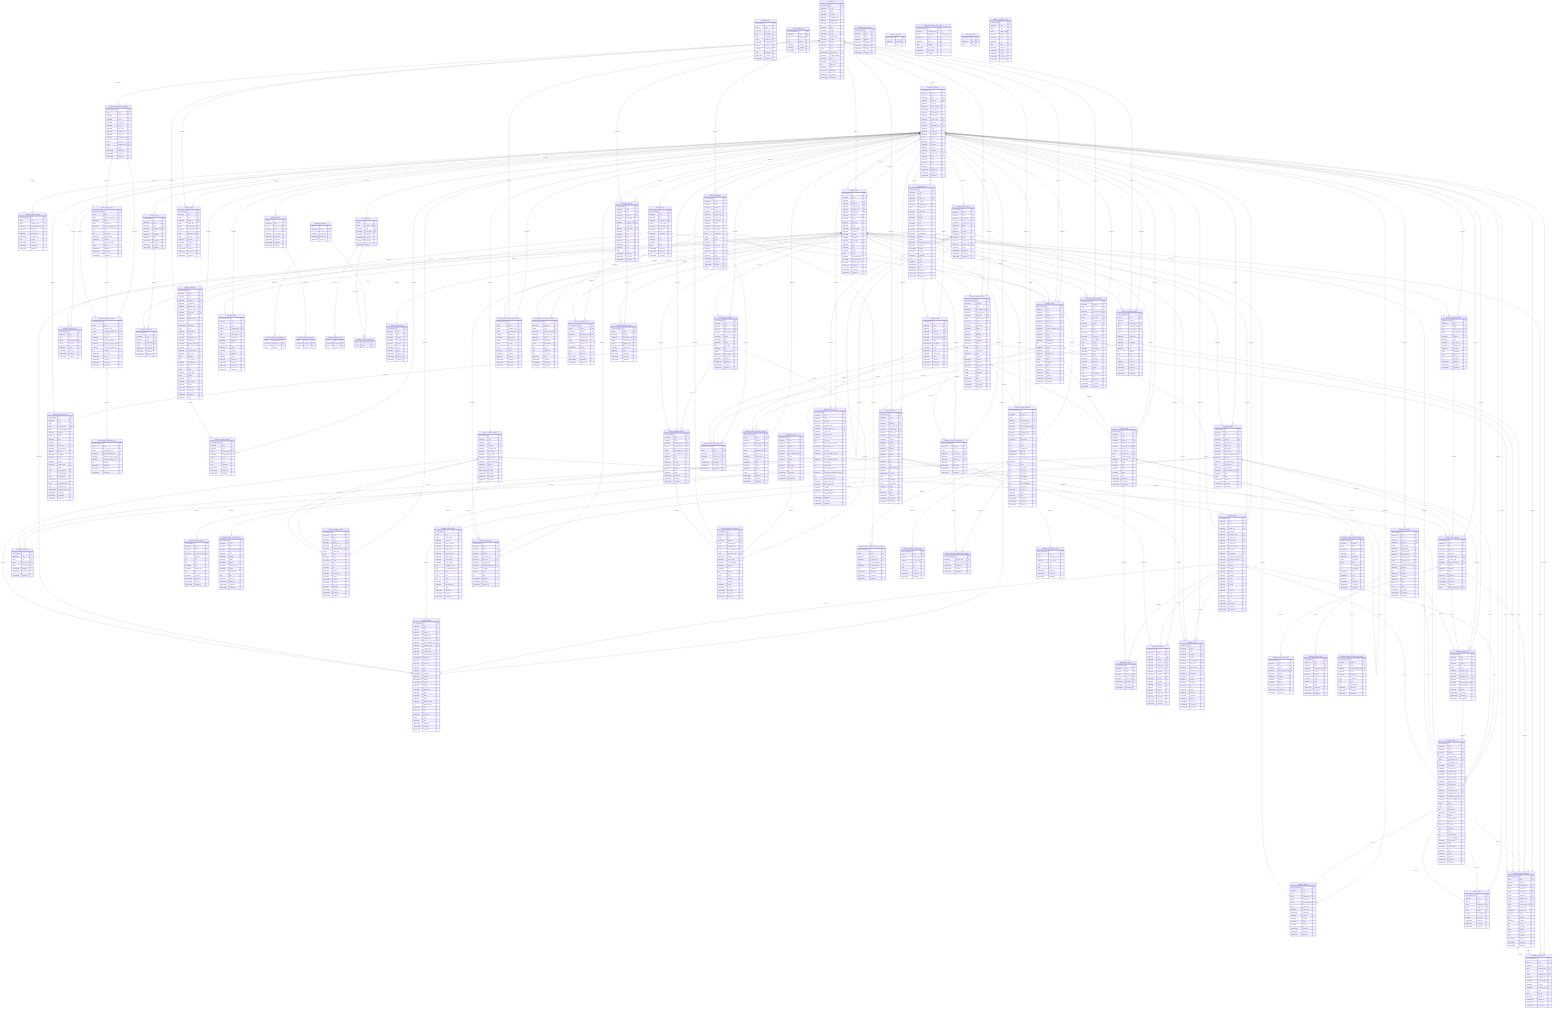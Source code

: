 erDiagram

  fleetbase_activity {
    INTUNSIGNED id PK
    CHAR uuid
    VARCHAR log_name
    TEXT description
    CHAR company_id
    CHAR subject_id
    VARCHAR subject_type
    CHAR causer_id
    VARCHAR causer_type
    TEXT properties
    TIMESTAMP created_at
    TIMESTAMP updated_at
  }

  fleetbase_api_credentials {
    INTUNSIGNED id PK
    VARCHAR _key
    VARCHAR uuid UK
    VARCHAR user_uuid FK
    VARCHAR company_uuid FK
    VARCHAR name
    VARCHAR key
    VARCHAR secret
    INT test_mode
    VARCHAR api
    JSON browser_origins
    DATETIME last_used_at
    DATETIME expires_at
    TIMESTAMP deleted_at
    TIMESTAMP created_at
    TIMESTAMP updated_at
  }

  fleetbase_api_events {
    INTUNSIGNED id PK
    VARCHAR _key
    VARCHAR uuid UK
    VARCHAR public_id UK
    VARCHAR company_uuid
    VARCHAR api_credential_uuid
    VARCHAR event
    VARCHAR source
    JSON data
    VARCHAR description
    VARCHAR method
    TIMESTAMP deleted_at
    TIMESTAMP created_at
    TIMESTAMP updated_at
  }

  fleetbase_api_request_logs {
    INTUNSIGNED id PK
    VARCHAR _key
    CHAR uuid UK
    CHAR company_uuid FK
    CHAR api_credential_uuid FK
    VARCHAR public_id
    VARCHAR method
    VARCHAR path
    VARCHAR full_url
    VARCHAR status_code
    VARCHAR reason_phrase
    DECIMAL duration
    VARCHAR ip_address
    VARCHAR version
    VARCHAR source
    VARCHAR content_type
    JSON related
    JSON query_params
    JSON request_headers
    JSON request_body
    MEDIUMTEXT request_raw_body
    JSON response_headers
    JSON response_body
    MEDIUMTEXT response_raw_body
    TIMESTAMP created_at
    TIMESTAMP updated_at
    TIMESTAMP deleted_at
  }

  fleetbase_billing_customers {
    BIGINTUNSIGNED id PK
    CHAR uuid
    CHAR company_uuid FK
    VARCHAR payment_gateway_id
    VARCHAR pm_type
    VARCHAR pm_last_four
    TIMESTAMP trial_ends_at
    JSON options
    TIMESTAMP deleted_at
    TIMESTAMP created_at
    TIMESTAMP updated_at
  }

  fleetbase_billing_payment_gateways {
    BIGINTUNSIGNED id PK
    CHAR uuid
    VARCHAR name
    VARCHAR code
    VARCHAR description
    VARCHAR api_key
    VARCHAR api_secret
    VARCHAR callback_url
    VARCHAR return_url
    VARCHAR webhook_secret
    CHAR logo_uuid FK
    CHAR backdrop_uuid FK
    JSON options
    TIMESTAMP deleted_at
    TIMESTAMP created_at
    TIMESTAMP updated_at
  }

  fleetbase_billing_plans {
    BIGINTUNSIGNED id PK
    CHAR uuid
    CHAR payment_gateway_uuid FK
    VARCHAR name
    TEXT description
    VARCHAR payment_gateway_id
    INT price
    BIT recurring
    VARCHAR billing_period
    VARCHAR interval
    INT trial_period_days
    JSON options
    TIMESTAMP deleted_at
    TIMESTAMP created_at
    TIMESTAMP updated_at
  }

  fleetbase_billing_subscription_items {
    BIGINTUNSIGNED id PK
    CHAR uuid
    CHAR subscription_uuid FK
    VARCHAR payment_gateway_id
    VARCHAR payment_gateway_product
    VARCHAR payment_gateway_price
    INT quantity
    TIMESTAMP deleted_at
    TIMESTAMP created_at
    TIMESTAMP updated_at
  }

  fleetbase_billing_subscriptions {
    BIGINTUNSIGNED id PK
    CHAR uuid
    CHAR company_uuid FK
    CHAR payment_gateway_uuid FK
    CHAR plan_uuid FK
    VARCHAR name
    VARCHAR payment_gateway_id
    VARCHAR payment_gateway_status
    VARCHAR payment_gateway_price
    INT quantity
    TIMESTAMP trial_ends_at
    TIMESTAMP ends_at
    TIMESTAMP deleted_at
    TIMESTAMP created_at
    TIMESTAMP updated_at
  }

  fleetbase_categories {
    INTUNSIGNED id PK
    VARCHAR _key
    VARCHAR uuid UK
    VARCHAR public_id
    VARCHAR company_uuid
    VARCHAR parent_uuid
    VARCHAR owner_uuid
    VARCHAR owner_type
    VARCHAR name
    VARCHAR internal_id
    VARCHAR description
    JSON translations
    JSON tags
    JSON meta
    VARCHAR icon
    VARCHAR icon_color
    VARCHAR for
    VARCHAR slug
    VARCHAR order
    TIMESTAMP deleted_at
    TIMESTAMP created_at
    TIMESTAMP updated_at
    CHAR icon_file_uuid FK
  }

  fleetbase_companies {
    INTUNSIGNED id PK
    VARCHAR _key
    VARCHAR uuid UK
    VARCHAR public_id UK
    VARCHAR stripe_id
    VARCHAR stripe_connect_id
    TIMESTAMP trial_ends_at
    VARCHAR card_last_four
    VARCHAR card_brand
    VARCHAR owner_uuid FK
    VARCHAR logo_uuid FK
    VARCHAR backdrop_uuid FK
    VARCHAR name
    VARCHAR website_url
    VARCHAR description
    JSON options
    VARCHAR phone
    VARCHAR currency
    VARCHAR country
    VARCHAR timezone
    VARCHAR place_uuid FK
    VARCHAR plan
    VARCHAR status
    VARCHAR type
    VARCHAR slug
    TIMESTAMP deleted_at
    TIMESTAMP created_at
    TIMESTAMP updated_at
  }

  fleetbase_company_users {
    INTUNSIGNED id PK
    VARCHAR _key
    CHAR uuid UK
    CHAR company_uuid FK
    CHAR user_uuid FK
    VARCHAR status
    TIMESTAMP deleted_at
    TIMESTAMP created_at
    TIMESTAMP updated_at
  }

  fleetbase_contacts {
    INTUNSIGNED id PK
    VARCHAR _key
    VARCHAR uuid UK
    VARCHAR public_id UK
    VARCHAR internal_id
    VARCHAR company_uuid FK
    CHAR user_uuid
    VARCHAR photo_uuid FK
    VARCHAR name
    VARCHAR title
    VARCHAR email
    VARCHAR phone
    VARCHAR type
    VARCHAR slug
    JSON meta
    TIMESTAMP deleted_at
    TIMESTAMP created_at
    TIMESTAMP updated_at
  }

  fleetbase_drivers {
    INTUNSIGNED id PK
    VARCHAR _key
    VARCHAR uuid UK
    VARCHAR public_id UK
    VARCHAR internal_id
    VARCHAR company_uuid FK
    VARCHAR vehicle_uuid FK
    VARCHAR vendor_uuid FK
    VARCHAR vendor_type
    VARCHAR current_job_uuid FK
    VARCHAR user_uuid FK
    VARCHAR auth_token
    VARCHAR drivers_license_number
    VARCHAR signup_token_used
    GEOMETRY location
    VARCHAR latitude
    VARCHAR longitude
    VARCHAR heading
    VARCHAR bearing
    VARCHAR speed
    VARCHAR altitude
    VARCHAR country
    VARCHAR city
    VARCHAR currency
    INT online
    VARCHAR status
    VARCHAR slug
    TIMESTAMP deleted_at
    TIMESTAMP created_at
    TIMESTAMP updated_at
  }

  fleetbase_entities {
    INTUNSIGNED id PK
    VARCHAR _key
    VARCHAR uuid UK
    VARCHAR public_id UK
    VARCHAR payload_uuid FK
    VARCHAR company_uuid FK
    VARCHAR driver_assigned_uuid FK
    VARCHAR destination_uuid FK
    VARCHAR customer_uuid
    VARCHAR customer_type
    VARCHAR tracking_number_uuid FK
    MEDIUMTEXT photo_uuid
    VARCHAR _import_id
    VARCHAR internal_id
    VARCHAR name
    VARCHAR type
    MEDIUMTEXT description
    VARCHAR currency
    MEDIUMTEXT barcode
    MEDIUMTEXT qr_code
    VARCHAR weight
    VARCHAR weight_unit
    VARCHAR length
    VARCHAR width
    VARCHAR height
    VARCHAR dimensions_unit
    INT declared_value
    VARCHAR sku
    VARCHAR price
    VARCHAR sale_price
    JSON meta
    VARCHAR slug
    TIMESTAMP deleted_at
    TIMESTAMP created_at
    TIMESTAMP updated_at
  }

  fleetbase_extension_installs {
    BIGINTUNSIGNED id PK
    VARCHAR _key
    VARCHAR uuid UK
    CHAR extension_uuid FK
    VARCHAR company_uuid FK
    JSON config
    JSON meta
    JSON overwrite
    TIMESTAMP deleted_at
    TIMESTAMP created_at
    TIMESTAMP updated_at
  }

  fleetbase_extensions {
    INTUNSIGNED id PK
    VARCHAR _key
    VARCHAR uuid UK
    VARCHAR public_id UK
    VARCHAR extension_id UK
    VARCHAR author_uuid FK
    VARCHAR category_uuid FK
    VARCHAR type_uuid FK
    VARCHAR name
    VARCHAR display_name
    VARCHAR key
    MEDIUMTEXT description
    JSON tags
    VARCHAR namespace
    VARCHAR version
    VARCHAR component_url
    VARCHAR website_url
    VARCHAR privacy_policy_url
    VARCHAR tos_url
    VARCHAR contact_email
    VARCHAR icon_uuid FK
    JSON domains
    BIT core_service
    VARCHAR internal_route
    VARCHAR fa_icon
    JSON meta
    VARCHAR meta_type
    JSON config
    VARCHAR secret
    VARCHAR client_token
    VARCHAR status
    TIMESTAMP deleted_at
    TIMESTAMP created_at
    TIMESTAMP updated_at
    VARCHAR slug
  }

  fleetbase_failed_jobs {
    BIGINTUNSIGNED id PK
    VARCHAR uuid UK
    TEXT connection
    TEXT queue
    LONGTEXT payload
    LONGTEXT exception
    TIMESTAMP failed_at
  }

  fleetbase_files {
    INTUNSIGNED id PK
    VARCHAR _key
    VARCHAR uuid UK
    VARCHAR public_id
    VARCHAR company_uuid
    VARCHAR uploader_uuid
    VARCHAR subject_uuid
    VARCHAR disk
    VARCHAR caption
    LONGTEXT path
    VARCHAR subject_type
    VARCHAR bucket
    VARCHAR folder
    VARCHAR etag
    JSON meta
    MEDIUMTEXT data_params
    VARCHAR original_filename
    VARCHAR type
    VARCHAR content_type
    INT file_size
    VARCHAR slug
    TIMESTAMP deleted_at
    TIMESTAMP created_at
    TIMESTAMP updated_at
  }

  fleetbase_fleet_drivers {
    INTUNSIGNED id PK
    VARCHAR _key
    VARCHAR uuid UK
    VARCHAR fleet_uuid FK
    VARCHAR driver_uuid FK
    TIMESTAMP deleted_at
    TIMESTAMP created_at
    TIMESTAMP updated_at
  }

  fleetbase_fleet_vehicles {
    INTUNSIGNED id PK
    VARCHAR _key
    CHAR uuid UK
    CHAR fleet_uuid FK
    CHAR vehicle_uuid FK
    TIMESTAMP deleted_at
    TIMESTAMP created_at
    TIMESTAMP updated_at
  }

  fleetbase_fleets {
    INTUNSIGNED id PK
    VARCHAR _key
    VARCHAR uuid UK
    VARCHAR public_id UK
    VARCHAR company_uuid FK
    VARCHAR service_area_uuid FK
    VARCHAR zone_uuid FK
    CHAR vendor_uuid FK
    CHAR parent_fleet_uuid FK
    VARCHAR image_uuid
    VARCHAR name
    VARCHAR color
    VARCHAR task
    VARCHAR status
    VARCHAR slug
    TIMESTAMP deleted_at
    TIMESTAMP created_at
    TIMESTAMP updated_at
  }

  fleetbase_fuel_reports {
    INTUNSIGNED id PK
    VARCHAR _key
    VARCHAR uuid UK
    VARCHAR public_id UK
    VARCHAR company_uuid FK
    VARCHAR driver_uuid FK
    VARCHAR vehicle_uuid FK
    VARCHAR odometer
    GEOMETRY location
    VARCHAR latitude
    VARCHAR longitude
    VARCHAR amount
    VARCHAR currency
    VARCHAR volume
    VARCHAR metric_unit
    TIMESTAMP deleted_at
    TIMESTAMP created_at
    TIMESTAMP updated_at
  }

  fleetbase_group_users {
    INTUNSIGNED id PK
    VARCHAR _key
    VARCHAR uuid UK
    CHAR group_uuid FK
    CHAR user_uuid FK
    TIMESTAMP deleted_at
    TIMESTAMP created_at
    TIMESTAMP updated_at
  }

  fleetbase_groups {
    INTUNSIGNED id PK
    VARCHAR _key
    VARCHAR uuid UK
    VARCHAR company_uuid FK
    VARCHAR name
    VARCHAR description
    VARCHAR slug
    TIMESTAMP deleted_at
    TIMESTAMP created_at
    TIMESTAMP updated_at
  }

  fleetbase_integrated_vendors {
    BIGINTUNSIGNED id PK
    VARCHAR _key
    CHAR uuid UK
    CHAR company_uuid FK
    CHAR created_by_uuid FK
    VARCHAR public_id
    VARCHAR host
    VARCHAR namespace
    VARCHAR webhook_url
    VARCHAR provider
    JSON credentials
    JSON options
    BIT sandbox
    TIMESTAMP deleted_at
    TIMESTAMP created_at
    TIMESTAMP updated_at
  }

  fleetbase_invites {
    BIGINTUNSIGNED id PK
    VARCHAR _key
    CHAR uuid UK
    CHAR company_uuid FK
    CHAR created_by_uuid FK
    CHAR subject_uuid
    VARCHAR subject_type
    VARCHAR public_id
    VARCHAR uri
    VARCHAR code
    VARCHAR protocol
    JSON recipients
    VARCHAR reason
    DATETIME expires_at
    TIMESTAMP deleted_at
    TIMESTAMP created_at
    TIMESTAMP updated_at
  }

  fleetbase_issues {
    INTUNSIGNED id PK
    VARCHAR _key
    VARCHAR uuid UK
    VARCHAR public_id UK
    VARCHAR issue_id UK
    VARCHAR company_uuid FK
    VARCHAR driver_uuid FK
    VARCHAR vehicle_uuid FK
    VARCHAR assigned_to_uuid FK
    VARCHAR odometer
    GEOMETRY location
    VARCHAR latitude
    VARCHAR longitude
    VARCHAR type
    VARCHAR report
    VARCHAR priority
    DATETIME resolved_at
    VARCHAR status
    TIMESTAMP deleted_at
    TIMESTAMP created_at
    TIMESTAMP updated_at
  }

  fleetbase_login_attempts {
    INTUNSIGNED id PK
    VARCHAR _key
    VARCHAR uuid UK
    VARCHAR identity
    VARCHAR password
    TIMESTAMP deleted_at
    TIMESTAMP created_at
    TIMESTAMP updated_at
  }

  fleetbase_migrations {
    INTUNSIGNED id PK
    VARCHAR migration
    INT batch
  }

  fleetbase_model_has_permissions {
    CHAR permission_id PK
    VARCHAR model_type PK
    CHAR model_id PK
  }

  fleetbase_model_has_policies {
    CHAR policy_id PK
    VARCHAR model_type PK
    CHAR model_uuid PK
  }

  fleetbase_model_has_roles {
    CHAR role_id PK
    VARCHAR model_type PK
    CHAR model_id PK
  }

  fleetbase_orders {
    INTUNSIGNED id PK
    VARCHAR _key
    VARCHAR uuid UK
    VARCHAR public_id UK
    VARCHAR company_uuid FK
    CHAR created_by_uuid FK
    CHAR updated_by_uuid FK
    VARCHAR internal_id
    VARCHAR customer_uuid
    VARCHAR customer_type
    VARCHAR facilitator_uuid
    VARCHAR facilitator_type
    VARCHAR session_uuid
    VARCHAR payload_uuid FK
    CHAR route_uuid FK
    VARCHAR transaction_uuid FK
    VARCHAR purchase_rate_uuid FK
    VARCHAR tracking_number_uuid FK
    VARCHAR driver_assigned_uuid FK
    JSON meta
    JSON options
    BIT dispatched
    DATETIME dispatched_at
    BIT adhoc
    INT adhoc_distance
    BIT started
    DATETIME started_at
    INT distance
    INT time
    BIT pod_required
    BIT is_route_optimized
    VARCHAR pod_method
    MEDIUMTEXT notes
    DATETIME scheduled_at
    VARCHAR type
    VARCHAR status
    TIMESTAMP deleted_at
    TIMESTAMP created_at
    TIMESTAMP updated_at
  }

  fleetbase_payloads {
    INTUNSIGNED id PK
    VARCHAR _key
    VARCHAR uuid UK
    VARCHAR public_id UK
    VARCHAR company_uuid FK
    VARCHAR pickup_uuid FK
    VARCHAR dropoff_uuid FK
    VARCHAR return_uuid FK
    VARCHAR current_waypoint_uuid FK
    VARCHAR provider
    VARCHAR payment_method
    INT cod_amount
    VARCHAR cod_currency
    VARCHAR cod_payment_method
    VARCHAR type
    JSON meta
    TIMESTAMP deleted_at
    TIMESTAMP created_at
    TIMESTAMP updated_at
  }

  fleetbase_permissions {
    CHAR id
    VARCHAR name UK
    VARCHAR guard_name UK
    TIMESTAMP created_at
    TIMESTAMP updated_at
  }

  fleetbase_personal_access_tokens {
    BIGINTUNSIGNED id PK
    VARCHAR tokenable_type
    CHAR tokenable_id "(DC2Type:guid)"
    VARCHAR name
    VARCHAR token UK
    TEXT abilities
    TIMESTAMP last_used_at
    TIMESTAMP created_at
    TIMESTAMP updated_at
  }

  fleetbase_places {
    INTUNSIGNED id PK
    VARCHAR _key
    VARCHAR uuid UK
    VARCHAR public_id UK
    VARCHAR _import_id
    VARCHAR company_uuid FK
    CHAR owner_uuid
    VARCHAR owner_type
    VARCHAR name
    VARCHAR street1
    VARCHAR street2
    VARCHAR city
    VARCHAR province
    VARCHAR postal_code
    VARCHAR neighborhood
    VARCHAR district
    VARCHAR building
    VARCHAR security_access_code
    VARCHAR country
    GEOMETRY location
    VARCHAR latitude
    VARCHAR longitude
    JSON meta
    VARCHAR phone
    MEDIUMTEXT remarks
    VARCHAR type
    TIMESTAMP deleted_at
    TIMESTAMP created_at
    TIMESTAMP updated_at
  }

  fleetbase_policies {
    CHAR id PK
    VARCHAR _key
    CHAR company_uuid FK
    VARCHAR name
    VARCHAR guard_name
    VARCHAR description
    TIMESTAMP created_at
    TIMESTAMP updated_at
    TIMESTAMP deleted_at
  }

  fleetbase_positions {
    BIGINTUNSIGNED id PK
    VARCHAR _key
    CHAR uuid UK
    CHAR company_uuid FK
    CHAR order_uuid FK
    CHAR destination_uuid FK
    CHAR subject_uuid
    VARCHAR subject_type
    GEOMETRY coordinates
    VARCHAR heading
    VARCHAR bearing
    VARCHAR speed
    VARCHAR altitude
    TIMESTAMP created_at
    TIMESTAMP updated_at
    TIMESTAMP deleted_at
  }

  fleetbase_proofs {
    INTUNSIGNED id PK
    VARCHAR _key
    CHAR uuid UK
    VARCHAR public_id UK
    CHAR order_uuid
    CHAR subject_uuid
    VARCHAR subject_type
    CHAR company_uuid FK
    CHAR file_uuid FK
    LONGTEXT remarks
    LONGTEXT raw_data
    JSON data
    TIMESTAMP deleted_at
    TIMESTAMP created_at
    TIMESTAMP updated_at
  }

  fleetbase_purchase_rates {
    INTUNSIGNED id PK
    VARCHAR _key
    VARCHAR uuid UK
    VARCHAR public_id UK
    JSON meta
    VARCHAR customer_uuid
    VARCHAR customer_type
    VARCHAR company_uuid FK
    VARCHAR transaction_uuid FK
    VARCHAR service_quote_uuid FK
    VARCHAR payload_uuid FK
    VARCHAR status
    TIMESTAMP deleted_at
    TIMESTAMP created_at
    TIMESTAMP updated_at
  }

  fleetbase_role_has_permissions {
    CHAR permission_id PK
    CHAR role_id PK
  }

  fleetbase_roles {
    CHAR id
    CHAR company_uuid FK
    VARCHAR name UK
    VARCHAR guard_name UK
    VARCHAR description
    TIMESTAMP created_at
    TIMESTAMP updated_at
    TIMESTAMP deleted_at
  }

  fleetbase_routes {
    BIGINTUNSIGNED id PK
    VARCHAR _key
    CHAR uuid UK
    CHAR company_uuid FK
    CHAR order_uuid FK
    JSON details
    DOUBLE total_distance
    DOUBLE total_time
    TIMESTAMP deleted_at
    TIMESTAMP created_at
    TIMESTAMP updated_at
  }

  fleetbase_service_areas {
    INTUNSIGNED id PK
    VARCHAR _key
    VARCHAR uuid UK
    VARCHAR public_id UK
    VARCHAR company_uuid FK
    VARCHAR name
    VARCHAR type
    VARCHAR country
    GEOMETRY border
    VARCHAR color
    VARCHAR stroke_color
    VARCHAR parent_uuid FK
    VARCHAR status
    TIMESTAMP deleted_at
    TIMESTAMP created_at
    TIMESTAMP updated_at
  }

  fleetbase_service_quote_items {
    INTUNSIGNED id PK
    VARCHAR _key
    VARCHAR uuid UK
    VARCHAR service_quote_uuid FK
    VARCHAR amount
    VARCHAR currency
    VARCHAR details
    VARCHAR code
    TIMESTAMP deleted_at
    TIMESTAMP created_at
    TIMESTAMP updated_at
  }

  fleetbase_service_quotes {
    INTUNSIGNED id PK
    VARCHAR _key
    VARCHAR uuid UK
    VARCHAR public_id UK
    VARCHAR request_id
    VARCHAR company_uuid FK
    VARCHAR payload_uuid FK
    VARCHAR service_rate_uuid FK
    INT amount
    VARCHAR currency
    JSON meta
    VARCHAR expired_at
    TIMESTAMP deleted_at
    TIMESTAMP created_at
    TIMESTAMP updated_at
    CHAR integrated_vendor_uuid FK
  }

  fleetbase_service_rate_fees {
    INTUNSIGNED id PK
    VARCHAR _key
    VARCHAR uuid UK
    VARCHAR service_rate_uuid FK
    INT distance
    INT min
    INT max
    VARCHAR unit
    VARCHAR distance_unit
    INT fee
    VARCHAR currency
    TIMESTAMP deleted_at
    TIMESTAMP created_at
    TIMESTAMP updated_at
  }

  fleetbase_service_rate_parcel_fees {
    INTUNSIGNED id PK
    VARCHAR _key
    VARCHAR uuid UK
    VARCHAR service_rate_uuid FK
    VARCHAR size
    VARCHAR length
    VARCHAR width
    VARCHAR height
    VARCHAR dimensions_unit
    VARCHAR weight
    VARCHAR weight_unit
    INT fee
    VARCHAR currency
    TIMESTAMP deleted_at
    TIMESTAMP created_at
    TIMESTAMP updated_at
  }

  fleetbase_service_rates {
    INTUNSIGNED id PK
    VARCHAR _key
    VARCHAR uuid UK
    VARCHAR public_id UK
    VARCHAR company_uuid FK
    VARCHAR service_area_uuid FK
    VARCHAR zone_uuid FK
    VARCHAR service_name
    VARCHAR service_type
    INT base_fee
    INT per_meter_flat_rate_fee
    VARCHAR per_meter_unit
    VARCHAR algorithm
    VARCHAR rate_calculation_method
    INT has_cod_fee
    VARCHAR cod_calculation_method
    INT cod_flat_fee
    INT cod_percent
    INT has_peak_hours_fee
    VARCHAR peak_hours_calculation_method
    INT peak_hours_flat_fee
    INT peak_hours_percent
    VARCHAR peak_hours_start
    VARCHAR peak_hours_end
    VARCHAR currency
    VARCHAR duration_terms
    INT estimated_days
    TIMESTAMP deleted_at
    TIMESTAMP created_at
    TIMESTAMP updated_at
  }

  fleetbase_settings {
    INTUNSIGNED id PK
    VARCHAR key UK
    JSON value
  }

  fleetbase_tracking_numbers {
    INTUNSIGNED id PK
    VARCHAR _key
    VARCHAR uuid UK
    VARCHAR public_id UK
    VARCHAR company_uuid FK
    VARCHAR owner_uuid
    VARCHAR owner_type
    VARCHAR status_uuid FK
    VARCHAR tracking_number
    VARCHAR region
    MEDIUMTEXT qr_code
    MEDIUMTEXT barcode
    TIMESTAMP deleted_at
    TIMESTAMP created_at
    TIMESTAMP updated_at
  }

  fleetbase_tracking_statuses {
    INTUNSIGNED id PK
    VARCHAR _key
    VARCHAR uuid UK
    VARCHAR public_id UK
    VARCHAR company_uuid FK
    VARCHAR tracking_number_uuid FK
    CHAR proof_uuid
    JSON meta
    VARCHAR status
    MEDIUMTEXT details
    VARCHAR code
    VARCHAR city
    VARCHAR province
    VARCHAR postal_code
    VARCHAR country
    GEOMETRY location
    VARCHAR latitude
    VARCHAR longitude
    TIMESTAMP deleted_at
    TIMESTAMP created_at
    TIMESTAMP updated_at
  }

  fleetbase_transaction_items {
    INTUNSIGNED id PK
    VARCHAR _key
    VARCHAR uuid UK
    VARCHAR transaction_uuid FK
    VARCHAR amount
    VARCHAR currency
    VARCHAR details
    VARCHAR code
    JSON meta
    TIMESTAMP deleted_at
    TIMESTAMP created_at
    TIMESTAMP updated_at
  }

  fleetbase_transactions {
    INTUNSIGNED id PK
    VARCHAR _key
    VARCHAR uuid UK
    VARCHAR public_id UK
    CHAR owner_uuid
    VARCHAR owner_type
    VARCHAR customer_uuid
    VARCHAR customer_type
    VARCHAR company_uuid FK
    CHAR gateway_uuid
    VARCHAR gateway_transaction_id
    VARCHAR gateway
    INT amount
    VARCHAR currency
    VARCHAR description
    VARCHAR type
    VARCHAR status
    JSON meta
    TIMESTAMP deleted_at
    TIMESTAMP created_at
    TIMESTAMP updated_at
  }

  fleetbase_types {
    INTUNSIGNED id PK
    VARCHAR _key
    VARCHAR uuid UK
    VARCHAR company_uuid FK
    CHAR subject_uuid
    VARCHAR subject_type
    VARCHAR name
    VARCHAR description
    VARCHAR key
    VARCHAR slug
    VARCHAR for
    JSON meta
    TIMESTAMP deleted_at
    TIMESTAMP created_at
    TIMESTAMP updated_at
  }

  fleetbase_user_devices {
    INTUNSIGNED id PK
    VARCHAR _key
    VARCHAR uuid UK
    VARCHAR public_id
    VARCHAR user_uuid FK
    VARCHAR platform
    MEDIUMTEXT token
    VARCHAR status
    TIMESTAMP deleted_at
    TIMESTAMP created_at
    TIMESTAMP updated_at
  }

  fleetbase_users {
    INTUNSIGNED id PK
    VARCHAR _key
    VARCHAR uuid UK
    VARCHAR public_id UK
    VARCHAR company_uuid FK
    VARCHAR avatar_uuid FK
    VARCHAR username UK
    VARCHAR email
    VARCHAR phone
    VARCHAR password
    VARCHAR name
    VARCHAR date_of_birth
    VARCHAR timezone
    VARCHAR country
    VARCHAR ip_address
    VARCHAR last_login
    VARCHAR slug
    VARCHAR type
    VARCHAR status
    JSON meta
    VARCHAR remember_token
    DATETIME email_verified_at
    DATETIME phone_verified_at
    TIMESTAMP deleted_at
    TIMESTAMP created_at
    TIMESTAMP updated_at
  }

  fleetbase_vehicle_devices {
    INTUNSIGNED id PK
    CHAR uuid
    CHAR vehicle_uuid FK
    VARCHAR device_id
    VARCHAR device_provider
    VARCHAR device_type
    VARCHAR device_name
    VARCHAR device_location
    VARCHAR device_model
    VARCHAR manufacturer
    VARCHAR serial_number
    DATE installation_date
    DATE last_maintenance_date
    JSON meta
    JSON data
    BIT online
    VARCHAR status
    VARCHAR data_frequency
    TEXT notes
    TIMESTAMP deleted_at
    TIMESTAMP created_at
    TIMESTAMP updated_at
  }

  fleetbase_vehicles {
    INTUNSIGNED id PK
    VARCHAR _key
    VARCHAR uuid UK
    VARCHAR public_id UK
    VARCHAR company_uuid FK
    VARCHAR vendor_uuid FK
    VARCHAR photo_uuid FK
    VARCHAR avatar_url
    GEOMETRY location
    VARCHAR speed
    VARCHAR heading
    VARCHAR altitude
    VARCHAR make
    VARCHAR model
    VARCHAR year
    VARCHAR trim
    VARCHAR type
    VARCHAR plate_number
    VARCHAR vin
    MEDIUMTEXT vin_data
    JSON meta
    JSON telematics
    JSON model_data
    VARCHAR status
    BIT online
    VARCHAR slug
    TIMESTAMP deleted_at
    TIMESTAMP created_at
    TIMESTAMP updated_at
  }

  fleetbase_vendors {
    INTUNSIGNED id PK
    VARCHAR _key
    VARCHAR uuid UK
    VARCHAR public_id UK
    VARCHAR company_uuid FK
    VARCHAR place_uuid FK
    VARCHAR type_uuid FK
    VARCHAR connect_company_uuid FK
    VARCHAR logo_uuid FK
    VARCHAR name
    VARCHAR internal_id
    VARCHAR business_id
    INT connected
    VARCHAR email
    VARCHAR phone
    VARCHAR website_url
    VARCHAR country
    JSON meta
    JSON callbacks
    VARCHAR type
    VARCHAR status
    VARCHAR slug
    TIMESTAMP deleted_at
    TIMESTAMP created_at
    TIMESTAMP updated_at
  }

  fleetbase_verification_codes {
    INTUNSIGNED id PK
    VARCHAR _key
    CHAR uuid UK
    CHAR subject_uuid
    VARCHAR subject_type
    VARCHAR code
    VARCHAR for
    JSON meta
    DATETIME expires_at
    VARCHAR status
    TIMESTAMP deleted_at
    TIMESTAMP created_at
    TIMESTAMP updated_at
  }

  fleetbase_waypoints {
    INTUNSIGNED id PK
    VARCHAR _key
    VARCHAR uuid UK
    VARCHAR public_id
    VARCHAR company_uuid FK
    VARCHAR place_uuid FK
    VARCHAR payload_uuid FK
    VARCHAR tracking_number_uuid FK
    VARCHAR _import_id
    VARCHAR type
    INT order
    TIMESTAMP deleted_at
    TIMESTAMP created_at
    TIMESTAMP updated_at
  }

  fleetbase_webhook_endpoints {
    INTUNSIGNED id PK
    VARCHAR _key
    VARCHAR uuid UK
    VARCHAR company_uuid FK
    CHAR updated_by_uuid FK
    CHAR created_by_uuid FK
    VARCHAR api_credential_uuid FK
    VARCHAR url
    VARCHAR mode
    VARCHAR version
    VARCHAR description
    JSON events
    VARCHAR status
    TIMESTAMP deleted_at
    TIMESTAMP created_at
    TIMESTAMP updated_at
  }

  fleetbase_webhook_request_logs {
    INTUNSIGNED id PK
    VARCHAR _key
    CHAR uuid UK
    VARCHAR public_id UK
    CHAR company_uuid FK
    CHAR webhook_uuid FK
    CHAR api_credential_uuid FK
    CHAR api_event_uuid FK
    VARCHAR method
    VARCHAR status_code
    VARCHAR reason_phrase
    DECIMAL duration
    VARCHAR url
    INT attempt
    JSON meta
    JSON headers
    JSON response
    VARCHAR status
    DATETIME sent_at
    TIMESTAMP created_at
    TIMESTAMP updated_at
    TIMESTAMP deleted_at
  }

  fleetbase_zones {
    INTUNSIGNED id PK
    VARCHAR _key
    VARCHAR uuid UK
    VARCHAR public_id UK
    VARCHAR company_uuid FK
    VARCHAR service_area_uuid FK
    VARCHAR name
    MEDIUMTEXT description
    GEOMETRY border
    VARCHAR color
    VARCHAR stroke_color
    VARCHAR status
    TIMESTAMP deleted_at
    TIMESTAMP created_at
    TIMESTAMP updated_at
  }

  fleetbase_storefront_carts {
    BIGINTUNSIGNED id PK
    CHAR uuid UK
    VARCHAR public_id
    CHAR company_uuid FK
    CHAR user_uuid FK
    CHAR checkout_uuid FK
    VARCHAR customer_id
    VARCHAR unique_identifier
    VARCHAR currency
    VARCHAR discount_code
    JSON items
    JSON events
    DATETIME expires_at
    TIMESTAMP deleted_at
    TIMESTAMP created_at
    TIMESTAMP updated_at
  }

  fleetbase_storefront_checkouts {
    BIGINTUNSIGNED id PK
    CHAR uuid UK
    VARCHAR public_id
    CHAR company_uuid FK
    CHAR order_uuid FK
    CHAR cart_uuid FK
    CHAR store_uuid FK
    CHAR network_uuid FK
    CHAR gateway_uuid FK
    CHAR service_quote_uuid FK
    CHAR owner_uuid
    VARCHAR owner_type
    VARCHAR token
    INT amount
    VARCHAR currency
    BIT is_cod
    BIT is_pickup
    JSON options
    JSON cart_state
    BIT captured
    TIMESTAMP deleted_at
    TIMESTAMP created_at
    TIMESTAMP updated_at
  }

  fleetbase_storefront_gateways {
    BIGINTUNSIGNED id PK
    CHAR uuid UK
    VARCHAR public_id
    CHAR company_uuid FK
    CHAR created_by_uuid FK
    CHAR logo_file_uuid FK
    CHAR owner_uuid
    VARCHAR owner_type
    VARCHAR name
    VARCHAR description
    VARCHAR code
    VARCHAR type
    BIT sandbox
    JSON meta
    JSON config
    VARCHAR return_url
    VARCHAR callback_url
    TIMESTAMP deleted_at
    TIMESTAMP created_at
    TIMESTAMP updated_at
  }

  fleetbase_storefront_network_stores {
    BIGINTUNSIGNED id PK
    CHAR uuid UK
    VARCHAR network_uuid FK
    VARCHAR store_uuid FK
    CHAR category_uuid FK
    TIMESTAMP deleted_at
    TIMESTAMP created_at
    TIMESTAMP updated_at
  }

  fleetbase_storefront_networks {
    BIGINTUNSIGNED id PK
    VARCHAR public_id
    CHAR uuid UK
    VARCHAR created_by_uuid FK
    VARCHAR company_uuid FK
    CHAR logo_uuid FK
    CHAR backdrop_uuid FK
    VARCHAR name
    LONGTEXT key
    BIT online
    VARCHAR currency
    VARCHAR timezone
    VARCHAR pod_method
    JSON options
    JSON alertable
    VARCHAR description
    VARCHAR phone
    VARCHAR email
    VARCHAR website
    VARCHAR facebook
    VARCHAR instagram
    VARCHAR twitter
    JSON tags
    JSON translations
    VARCHAR slug
    TIMESTAMP deleted_at
    TIMESTAMP created_at
    TIMESTAMP updated_at
  }

  fleetbase_storefront_notification_channels {
    BIGINTUNSIGNED id PK
    CHAR uuid
    CHAR company_uuid FK
    CHAR created_by_uuid FK
    VARCHAR owner_uuid
    VARCHAR owner_type
    CHAR certificate_uuid FK
    JSON config
    JSON options
    VARCHAR name
    VARCHAR scheme
    VARCHAR app_key
    TIMESTAMP deleted_at
    TIMESTAMP created_at
    TIMESTAMP updated_at
  }

  fleetbase_storefront_payment_methods {
    BIGINTUNSIGNED id PK
    CHAR uuid UK
    VARCHAR public_id
    CHAR company_uuid FK
    CHAR store_uuid FK
    CHAR gateway_uuid FK
    CHAR owner_uuid
    VARCHAR owner_type
    VARCHAR gateway_id
    VARCHAR type
    VARCHAR brand
    VARCHAR last4
    JSON meta
    TIMESTAMP deleted_at
    TIMESTAMP created_at
    TIMESTAMP updated_at
  }

  fleetbase_storefront_product_addon_categories {
    BIGINTUNSIGNED id PK
    CHAR uuid UK
    VARCHAR product_uuid FK
    VARCHAR category_uuid FK
    JSON excluded_addons
    MEDIUMINT max_selectable
    BIT is_required
    TIMESTAMP deleted_at
    TIMESTAMP created_at
    TIMESTAMP updated_at
  }

  fleetbase_storefront_product_addons {
    BIGINTUNSIGNED id PK
    VARCHAR public_id
    CHAR uuid UK
    VARCHAR created_by_uuid FK
    VARCHAR category_uuid FK
    VARCHAR name
    VARCHAR description
    JSON translations
    INT price
    INT sale_price
    BIT is_on_sale
    VARCHAR slug
    TIMESTAMP deleted_at
    TIMESTAMP created_at
    TIMESTAMP updated_at
  }

  fleetbase_storefront_product_hours {
    BIGINTUNSIGNED id PK
    CHAR uuid UK
    VARCHAR product_uuid FK
    VARCHAR day_of_week
    TIME start
    TIME end
    TIMESTAMP deleted_at
    TIMESTAMP created_at
    TIMESTAMP updated_at
  }

  fleetbase_storefront_product_store_locations {
    BIGINTUNSIGNED id PK
    VARCHAR product_uuid FK
    VARCHAR store_location_uuid FK
    TIMESTAMP deleted_at
    TIMESTAMP created_at
    TIMESTAMP updated_at
  }

  fleetbase_storefront_product_variant_options {
    BIGINTUNSIGNED id PK
    VARCHAR public_id
    CHAR uuid UK
    VARCHAR product_variant_uuid FK
    VARCHAR name
    VARCHAR description
    JSON translations
    JSON meta
    INT additional_cost
    TIMESTAMP deleted_at
    TIMESTAMP created_at
    TIMESTAMP updated_at
  }

  fleetbase_storefront_product_variants {
    BIGINTUNSIGNED id PK
    VARCHAR public_id
    CHAR uuid UK
    VARCHAR product_uuid FK
    VARCHAR name
    VARCHAR description
    JSON translations
    JSON meta
    BIT is_multiselect
    BIT is_required
    MEDIUMINT min
    MEDIUMINT max
    VARCHAR slug
    TIMESTAMP deleted_at
    TIMESTAMP created_at
    TIMESTAMP updated_at
  }

  fleetbase_storefront_products {
    BIGINTUNSIGNED id PK
    VARCHAR public_id
    CHAR uuid UK
    VARCHAR company_uuid FK
    VARCHAR created_by_uuid FK
    VARCHAR primary_image_uuid FK
    VARCHAR store_uuid FK
    VARCHAR category_uuid FK
    VARCHAR name
    LONGTEXT description
    JSON tags
    JSON meta
    JSON translations
    MEDIUMTEXT qr_code
    MEDIUMTEXT barcode
    JSON youtube_urls
    VARCHAR sku
    INT price
    INT sale_price
    BIT is_on_sale
    BIT is_service
    BIT is_bookable
    BIT is_available
    BIT is_recommended
    BIT can_pickup
    VARCHAR currency
    VARCHAR status
    VARCHAR slug
    TIMESTAMP deleted_at
    TIMESTAMP created_at
    TIMESTAMP updated_at
  }

  fleetbase_storefront_reviews {
    BIGINTUNSIGNED id PK
    CHAR uuid UK
    VARCHAR public_id UK
    VARCHAR created_by_uuid FK
    CHAR customer_uuid FK
    CHAR subject_uuid
    VARCHAR subject_type
    MEDIUMINT rating
    TEXT content
    BIT rejected
    TIMESTAMP deleted_at
    TIMESTAMP created_at
    TIMESTAMP updated_at
  }

  fleetbase_storefront_store_hours {
    BIGINTUNSIGNED id PK
    CHAR uuid UK
    CHAR store_location_uuid FK
    VARCHAR day_of_week
    TIME start
    TIME end
    TIMESTAMP deleted_at
    TIMESTAMP created_at
    TIMESTAMP updated_at
  }

  fleetbase_storefront_store_locations {
    BIGINTUNSIGNED id PK
    VARCHAR public_id
    CHAR uuid UK
    VARCHAR store_uuid FK
    VARCHAR created_by_uuid FK
    VARCHAR place_uuid FK
    VARCHAR name
    TIMESTAMP deleted_at
    TIMESTAMP created_at
    TIMESTAMP updated_at
  }

  fleetbase_storefront_stores {
    BIGINTUNSIGNED id PK
    VARCHAR public_id
    CHAR uuid UK
    VARCHAR created_by_uuid FK
    VARCHAR company_uuid FK
    VARCHAR logo_uuid FK
    CHAR backdrop_uuid FK
    VARCHAR name
    LONGTEXT description
    VARCHAR phone
    VARCHAR email
    VARCHAR website
    VARCHAR facebook
    VARCHAR instagram
    VARCHAR twitter
    JSON tags
    JSON translations
    LONGTEXT key
    BIT online
    VARCHAR currency
    VARCHAR timezone
    VARCHAR pod_method
    JSON options
    JSON alertable
    JSON meta
    VARCHAR slug
    TIMESTAMP deleted_at
    TIMESTAMP created_at
    TIMESTAMP updated_at
  }

  fleetbase_storefront_votes {
    BIGINTUNSIGNED id PK
    CHAR uuid UK
    VARCHAR public_id UK
    VARCHAR created_by_uuid FK
    CHAR customer_uuid FK
    CHAR subject_uuid
    VARCHAR subject_type
    VARCHAR type
    TIMESTAMP deleted_at
    TIMESTAMP created_at
    TIMESTAMP updated_at
  }

  fleetbase_api_credentials ||--o{ fleetbase_api_request_logs : "foreign key"
  fleetbase_api_credentials ||--o{ fleetbase_webhook_endpoints : "foreign key"
  fleetbase_api_credentials ||--o{ fleetbase_webhook_request_logs : "foreign key"
  fleetbase_api_events ||--o{ fleetbase_webhook_request_logs : "foreign key"
  fleetbase_billing_payment_gateways ||--o{ fleetbase_billing_plans : "foreign key"
  fleetbase_billing_payment_gateways ||--o{ fleetbase_billing_subscriptions : "foreign key"
  fleetbase_billing_plans ||--o{ fleetbase_billing_subscriptions : "foreign key"
  fleetbase_billing_subscriptions ||--o{ fleetbase_billing_subscription_items : "foreign key"
  fleetbase_categories ||--o{ fleetbase_extensions : "foreign key"
  fleetbase_categories ||--o{ fleetbase_storefront_network_stores : "foreign key"
  fleetbase_categories ||--o{ fleetbase_storefront_product_addon_categories : "foreign key"
  fleetbase_categories ||--o{ fleetbase_storefront_product_addons : "foreign key"
  fleetbase_categories ||--o{ fleetbase_storefront_products : "foreign key"
  fleetbase_companies ||--o{ fleetbase_api_credentials : "foreign key"
  fleetbase_companies ||--o{ fleetbase_api_request_logs : "foreign key"
  fleetbase_companies ||--o{ fleetbase_billing_customers : "foreign key"
  fleetbase_companies ||--o{ fleetbase_billing_subscriptions : "foreign key"
  fleetbase_companies ||--o{ fleetbase_company_users : "foreign key"
  fleetbase_companies ||--o{ fleetbase_contacts : "foreign key"
  fleetbase_companies ||--o{ fleetbase_drivers : "foreign key"
  fleetbase_companies ||--o{ fleetbase_entities : "foreign key"
  fleetbase_companies ||--o{ fleetbase_extension_installs : "foreign key"
  fleetbase_companies ||--o{ fleetbase_extensions : "foreign key"
  fleetbase_companies ||--o{ fleetbase_fleets : "foreign key"
  fleetbase_companies ||--o{ fleetbase_fuel_reports : "foreign key"
  fleetbase_companies ||--o{ fleetbase_groups : "foreign key"
  fleetbase_companies ||--o{ fleetbase_integrated_vendors : "foreign key"
  fleetbase_companies ||--o{ fleetbase_invites : "foreign key"
  fleetbase_companies ||--o{ fleetbase_issues : "foreign key"
  fleetbase_companies ||--o{ fleetbase_orders : "foreign key"
  fleetbase_companies ||--o{ fleetbase_payloads : "foreign key"
  fleetbase_companies ||--o{ fleetbase_places : "foreign key"
  fleetbase_companies ||--o{ fleetbase_policies : "foreign key"
  fleetbase_companies ||--o{ fleetbase_positions : "foreign key"
  fleetbase_companies ||--o{ fleetbase_proofs : "foreign key"
  fleetbase_companies ||--o{ fleetbase_purchase_rates : "foreign key"
  fleetbase_companies ||--o{ fleetbase_roles : "foreign key"
  fleetbase_companies ||--o{ fleetbase_routes : "foreign key"
  fleetbase_companies ||--o{ fleetbase_service_areas : "foreign key"
  fleetbase_companies ||--o{ fleetbase_service_quotes : "foreign key"
  fleetbase_companies ||--o{ fleetbase_service_rates : "foreign key"
  fleetbase_companies ||--o{ fleetbase_tracking_numbers : "foreign key"
  fleetbase_companies ||--o{ fleetbase_tracking_statuses : "foreign key"
  fleetbase_companies ||--o{ fleetbase_transactions : "foreign key"
  fleetbase_companies ||--o{ fleetbase_types : "foreign key"
  fleetbase_companies ||--o{ fleetbase_users : "foreign key"
  fleetbase_companies ||--o{ fleetbase_vehicles : "foreign key"
  fleetbase_companies ||--o{ fleetbase_vendors : "foreign key"
  fleetbase_companies ||--o{ fleetbase_waypoints : "foreign key"
  fleetbase_companies ||--o{ fleetbase_webhook_endpoints : "foreign key"
  fleetbase_companies ||--o{ fleetbase_webhook_request_logs : "foreign key"
  fleetbase_companies ||--o{ fleetbase_zones : "foreign key"
  fleetbase_companies ||--o{ fleetbase_storefront_carts : "foreign key"
  fleetbase_companies ||--o{ fleetbase_storefront_checkouts : "foreign key"
  fleetbase_companies ||--o{ fleetbase_storefront_gateways : "foreign key"
  fleetbase_companies ||--o{ fleetbase_storefront_networks : "foreign key"
  fleetbase_companies ||--o{ fleetbase_storefront_notification_channels : "foreign key"
  fleetbase_companies ||--o{ fleetbase_storefront_payment_methods : "foreign key"
  fleetbase_companies ||--o{ fleetbase_storefront_products : "foreign key"
  fleetbase_companies ||--o{ fleetbase_storefront_stores : "foreign key"
  fleetbase_contacts ||--o{ fleetbase_storefront_reviews : "foreign key"
  fleetbase_contacts ||--o{ fleetbase_storefront_votes : "foreign key"
  fleetbase_drivers ||--o{ fleetbase_entities : "foreign key"
  fleetbase_drivers ||--o{ fleetbase_fleet_drivers : "foreign key"
  fleetbase_drivers ||--o{ fleetbase_fuel_reports : "foreign key"
  fleetbase_drivers ||--o{ fleetbase_issues : "foreign key"
  fleetbase_drivers ||--o{ fleetbase_orders : "foreign key"
  fleetbase_extensions ||--o{ fleetbase_extension_installs : "foreign key"
  fleetbase_files ||--o{ fleetbase_billing_payment_gateways : "foreign key"
  fleetbase_files ||--o{ fleetbase_categories : "foreign key"
  fleetbase_files ||--o{ fleetbase_companies : "foreign key"
  fleetbase_files ||--o{ fleetbase_contacts : "foreign key"
  fleetbase_files ||--o{ fleetbase_extensions : "foreign key"
  fleetbase_files ||--o{ fleetbase_proofs : "foreign key"
  fleetbase_files ||--o{ fleetbase_users : "foreign key"
  fleetbase_files ||--o{ fleetbase_vehicles : "foreign key"
  fleetbase_files ||--o{ fleetbase_vendors : "foreign key"
  fleetbase_files ||--o{ fleetbase_storefront_gateways : "foreign key"
  fleetbase_files ||--o{ fleetbase_storefront_networks : "foreign key"
  fleetbase_files ||--o{ fleetbase_storefront_notification_channels : "foreign key"
  fleetbase_files ||--o{ fleetbase_storefront_products : "foreign key"
  fleetbase_files ||--o{ fleetbase_storefront_stores : "foreign key"
  fleetbase_fleets ||--o{ fleetbase_fleet_drivers : "foreign key"
  fleetbase_fleets ||--o{ fleetbase_fleet_vehicles : "foreign key"
  fleetbase_fleets ||--o{ fleetbase_fleets : "foreign key"
  fleetbase_groups ||--o{ fleetbase_group_users : "foreign key"
  fleetbase_integrated_vendors ||--o{ fleetbase_service_quotes : "foreign key"
  fleetbase_orders ||--o{ fleetbase_drivers : "foreign key"
  fleetbase_orders ||--o{ fleetbase_positions : "foreign key"
  fleetbase_orders ||--o{ fleetbase_routes : "foreign key"
  fleetbase_orders ||--o{ fleetbase_storefront_checkouts : "foreign key"
  fleetbase_payloads ||--o{ fleetbase_entities : "foreign key"
  fleetbase_payloads ||--o{ fleetbase_orders : "foreign key"
  fleetbase_payloads ||--o{ fleetbase_purchase_rates : "foreign key"
  fleetbase_payloads ||--o{ fleetbase_service_quotes : "foreign key"
  fleetbase_payloads ||--o{ fleetbase_waypoints : "foreign key"
  fleetbase_permissions ||--o{ fleetbase_model_has_permissions : "foreign key"
  fleetbase_permissions ||--o{ fleetbase_role_has_permissions : "foreign key"
  fleetbase_places ||--o{ fleetbase_companies : "foreign key"
  fleetbase_places ||--o{ fleetbase_entities : "foreign key"
  fleetbase_places ||--o{ fleetbase_payloads : "foreign key"
  fleetbase_places ||--o{ fleetbase_positions : "foreign key"
  fleetbase_places ||--o{ fleetbase_vendors : "foreign key"
  fleetbase_places ||--o{ fleetbase_waypoints : "foreign key"
  fleetbase_places ||--o{ fleetbase_storefront_store_locations : "foreign key"
  fleetbase_policies ||--o{ fleetbase_model_has_policies : "foreign key"
  fleetbase_purchase_rates ||--o{ fleetbase_orders : "foreign key"
  fleetbase_roles ||--o{ fleetbase_model_has_roles : "foreign key"
  fleetbase_roles ||--o{ fleetbase_role_has_permissions : "foreign key"
  fleetbase_routes ||--o{ fleetbase_orders : "foreign key"
  fleetbase_service_areas ||--o{ fleetbase_fleets : "foreign key"
  fleetbase_service_areas ||--o{ fleetbase_service_areas : "foreign key"
  fleetbase_service_areas ||--o{ fleetbase_service_rates : "foreign key"
  fleetbase_service_areas ||--o{ fleetbase_zones : "foreign key"
  fleetbase_service_quotes ||--o{ fleetbase_purchase_rates : "foreign key"
  fleetbase_service_quotes ||--o{ fleetbase_service_quote_items : "foreign key"
  fleetbase_service_quotes ||--o{ fleetbase_storefront_checkouts : "foreign key"
  fleetbase_service_rates ||--o{ fleetbase_service_quotes : "foreign key"
  fleetbase_service_rates ||--o{ fleetbase_service_rate_fees : "foreign key"
  fleetbase_service_rates ||--o{ fleetbase_service_rate_parcel_fees : "foreign key"
  fleetbase_tracking_numbers ||--o{ fleetbase_entities : "foreign key"
  fleetbase_tracking_numbers ||--o{ fleetbase_orders : "foreign key"
  fleetbase_tracking_numbers ||--o{ fleetbase_tracking_statuses : "foreign key"
  fleetbase_tracking_numbers ||--o{ fleetbase_waypoints : "foreign key"
  fleetbase_tracking_statuses ||--o{ fleetbase_tracking_numbers : "foreign key"
  fleetbase_transactions ||--o{ fleetbase_orders : "foreign key"
  fleetbase_transactions ||--o{ fleetbase_purchase_rates : "foreign key"
  fleetbase_transactions ||--o{ fleetbase_transaction_items : "foreign key"
  fleetbase_types ||--o{ fleetbase_extensions : "foreign key"
  fleetbase_types ||--o{ fleetbase_vendors : "foreign key"
  fleetbase_users ||--o{ fleetbase_api_credentials : "foreign key"
  fleetbase_users ||--o{ fleetbase_companies : "foreign key"
  fleetbase_users ||--o{ fleetbase_company_users : "foreign key"
  fleetbase_users ||--o{ fleetbase_drivers : "foreign key"
  fleetbase_users ||--o{ fleetbase_group_users : "foreign key"
  fleetbase_users ||--o{ fleetbase_integrated_vendors : "foreign key"
  fleetbase_users ||--o{ fleetbase_invites : "foreign key"
  fleetbase_users ||--o{ fleetbase_issues : "foreign key"
  fleetbase_users ||--o{ fleetbase_orders : "foreign key"
  fleetbase_users ||--o{ fleetbase_user_devices : "foreign key"
  fleetbase_users ||--o{ fleetbase_webhook_endpoints : "foreign key"
  fleetbase_users ||--o{ fleetbase_storefront_carts : "foreign key"
  fleetbase_users ||--o{ fleetbase_storefront_gateways : "foreign key"
  fleetbase_users ||--o{ fleetbase_storefront_networks : "foreign key"
  fleetbase_users ||--o{ fleetbase_storefront_notification_channels : "foreign key"
  fleetbase_users ||--o{ fleetbase_storefront_product_addons : "foreign key"
  fleetbase_users ||--o{ fleetbase_storefront_products : "foreign key"
  fleetbase_users ||--o{ fleetbase_storefront_reviews : "foreign key"
  fleetbase_users ||--o{ fleetbase_storefront_store_locations : "foreign key"
  fleetbase_users ||--o{ fleetbase_storefront_stores : "foreign key"
  fleetbase_users ||--o{ fleetbase_storefront_votes : "foreign key"
  fleetbase_vehicles ||--o{ fleetbase_drivers : "foreign key"
  fleetbase_vehicles ||--o{ fleetbase_fleet_vehicles : "foreign key"
  fleetbase_vehicles ||--o{ fleetbase_fuel_reports : "foreign key"
  fleetbase_vehicles ||--o{ fleetbase_issues : "foreign key"
  fleetbase_vehicles ||--o{ fleetbase_vehicle_devices : "foreign key"
  fleetbase_vendors ||--o{ fleetbase_drivers : "foreign key"
  fleetbase_vendors ||--o{ fleetbase_fleets : "foreign key"
  fleetbase_vendors ||--o{ fleetbase_vehicles : "foreign key"
  fleetbase_webhook_endpoints ||--o{ fleetbase_webhook_request_logs : "foreign key"
  fleetbase_zones ||--o{ fleetbase_fleets : "foreign key"
  fleetbase_zones ||--o{ fleetbase_service_rates : "foreign key"
  fleetbase_storefront_carts ||--o{ fleetbase_storefront_checkouts : "foreign key"
  fleetbase_storefront_checkouts ||--o{ fleetbase_storefront_carts : "foreign key"
  fleetbase_storefront_gateways ||--o{ fleetbase_storefront_checkouts : "foreign key"
  fleetbase_storefront_gateways ||--o{ fleetbase_storefront_payment_methods : "foreign key"
  fleetbase_storefront_networks ||--o{ fleetbase_storefront_checkouts : "foreign key"
  fleetbase_storefront_networks ||--o{ fleetbase_storefront_network_stores : "foreign key"
  fleetbase_storefront_product_variants ||--o{ fleetbase_storefront_product_variant_options : "foreign key"
  fleetbase_storefront_products ||--o{ fleetbase_storefront_product_addon_categories : "foreign key"
  fleetbase_storefront_products ||--o{ fleetbase_storefront_product_hours : "foreign key"
  fleetbase_storefront_products ||--o{ fleetbase_storefront_product_store_locations : "foreign key"
  fleetbase_storefront_products ||--o{ fleetbase_storefront_product_variants : "foreign key"
  fleetbase_storefront_store_locations ||--o{ fleetbase_storefront_product_store_locations : "foreign key"
  fleetbase_storefront_store_locations ||--o{ fleetbase_storefront_store_hours : "foreign key"
  fleetbase_storefront_stores ||--o{ fleetbase_storefront_checkouts : "foreign key"
  fleetbase_storefront_stores ||--o{ fleetbase_storefront_network_stores : "foreign key"
  fleetbase_storefront_stores ||--o{ fleetbase_storefront_payment_methods : "foreign key"
  fleetbase_storefront_stores ||--o{ fleetbase_storefront_products : "foreign key"
  fleetbase_storefront_stores ||--o{ fleetbase_storefront_store_locations : "foreign key"